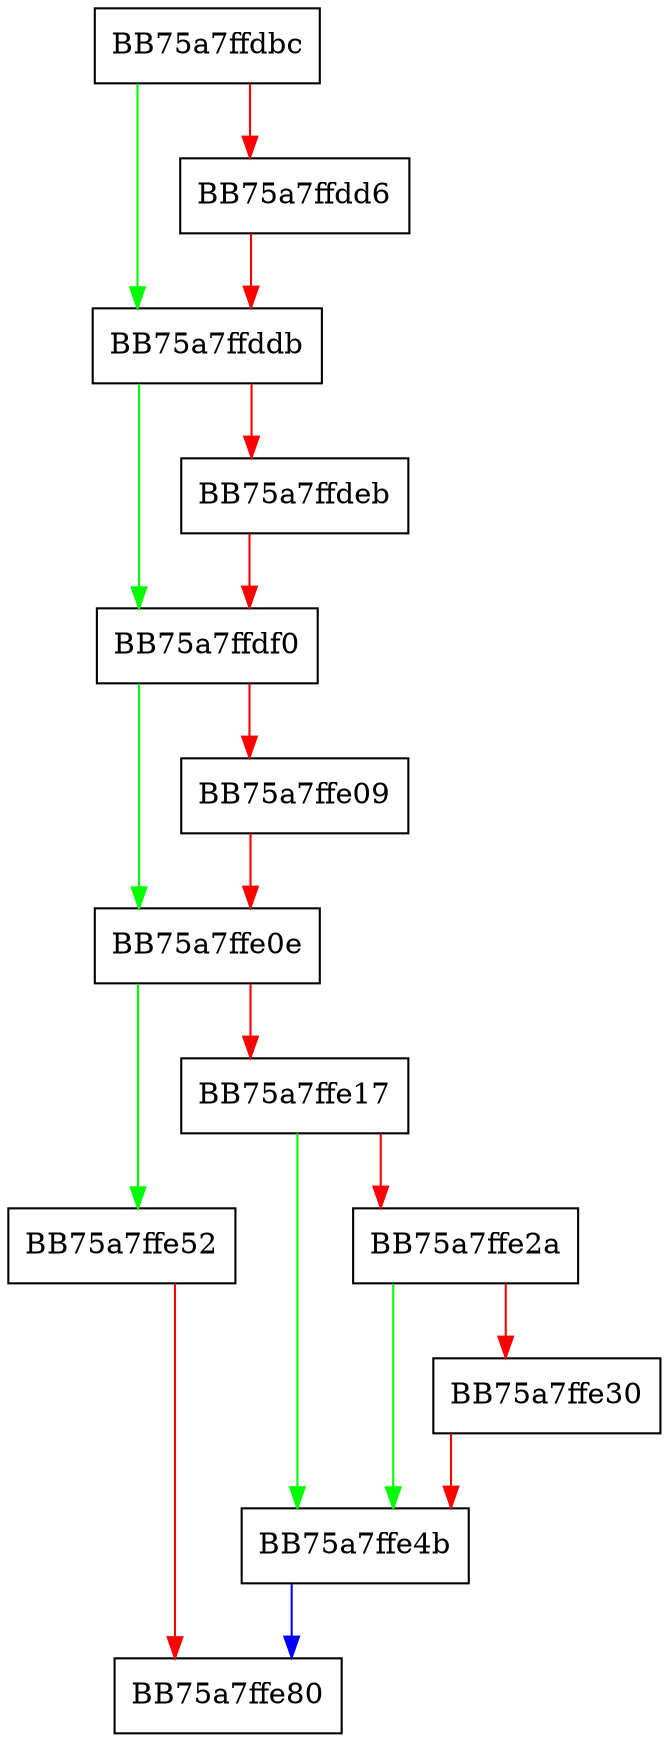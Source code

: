 digraph SetSize {
  node [shape="box"];
  graph [splines=ortho];
  BB75a7ffdbc -> BB75a7ffddb [color="green"];
  BB75a7ffdbc -> BB75a7ffdd6 [color="red"];
  BB75a7ffdd6 -> BB75a7ffddb [color="red"];
  BB75a7ffddb -> BB75a7ffdf0 [color="green"];
  BB75a7ffddb -> BB75a7ffdeb [color="red"];
  BB75a7ffdeb -> BB75a7ffdf0 [color="red"];
  BB75a7ffdf0 -> BB75a7ffe0e [color="green"];
  BB75a7ffdf0 -> BB75a7ffe09 [color="red"];
  BB75a7ffe09 -> BB75a7ffe0e [color="red"];
  BB75a7ffe0e -> BB75a7ffe52 [color="green"];
  BB75a7ffe0e -> BB75a7ffe17 [color="red"];
  BB75a7ffe17 -> BB75a7ffe4b [color="green"];
  BB75a7ffe17 -> BB75a7ffe2a [color="red"];
  BB75a7ffe2a -> BB75a7ffe4b [color="green"];
  BB75a7ffe2a -> BB75a7ffe30 [color="red"];
  BB75a7ffe30 -> BB75a7ffe4b [color="red"];
  BB75a7ffe4b -> BB75a7ffe80 [color="blue"];
  BB75a7ffe52 -> BB75a7ffe80 [color="red"];
}